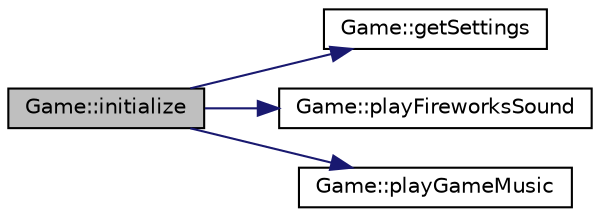 digraph "Game::initialize"
{
 // LATEX_PDF_SIZE
  edge [fontname="Helvetica",fontsize="10",labelfontname="Helvetica",labelfontsize="10"];
  node [fontname="Helvetica",fontsize="10",shape=record];
  rankdir="LR";
  Node1 [label="Game::initialize",height=0.2,width=0.4,color="black", fillcolor="grey75", style="filled", fontcolor="black",tooltip="Initializuje poszczególne stany gry."];
  Node1 -> Node2 [color="midnightblue",fontsize="10",style="solid",fontname="Helvetica"];
  Node2 [label="Game::getSettings",height=0.2,width=0.4,color="black", fillcolor="white", style="filled",URL="$class_game.html#ac31b38e3a0af31a34e080fd188d1a383",tooltip="Sprawdza ustawienia gry."];
  Node1 -> Node3 [color="midnightblue",fontsize="10",style="solid",fontname="Helvetica"];
  Node3 [label="Game::playFireworksSound",height=0.2,width=0.4,color="black", fillcolor="white", style="filled",URL="$class_game.html#a7f09d6c393f121027903f2b1770b7b9a",tooltip="Włącza lub wyłącza dźwięk fajerwerków."];
  Node1 -> Node4 [color="midnightblue",fontsize="10",style="solid",fontname="Helvetica"];
  Node4 [label="Game::playGameMusic",height=0.2,width=0.4,color="black", fillcolor="white", style="filled",URL="$class_game.html#ad4ffde93c3e85050c1f24fa795079d1d",tooltip="Włącza lub wyłącza muzykę w grze."];
}
